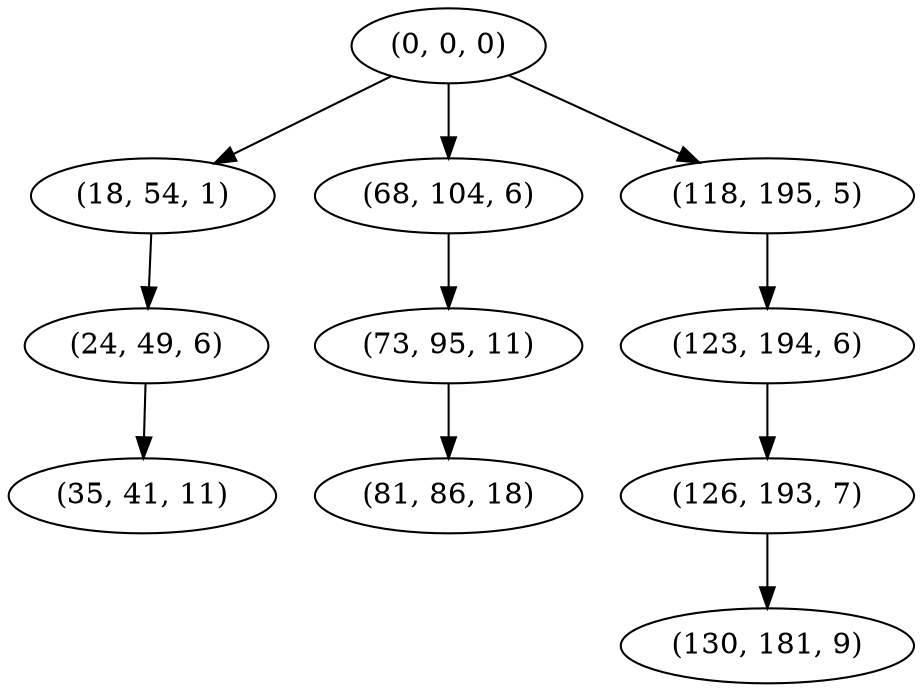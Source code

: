 digraph tree {
    "(0, 0, 0)";
    "(18, 54, 1)";
    "(24, 49, 6)";
    "(35, 41, 11)";
    "(68, 104, 6)";
    "(73, 95, 11)";
    "(81, 86, 18)";
    "(118, 195, 5)";
    "(123, 194, 6)";
    "(126, 193, 7)";
    "(130, 181, 9)";
    "(0, 0, 0)" -> "(18, 54, 1)";
    "(0, 0, 0)" -> "(68, 104, 6)";
    "(0, 0, 0)" -> "(118, 195, 5)";
    "(18, 54, 1)" -> "(24, 49, 6)";
    "(24, 49, 6)" -> "(35, 41, 11)";
    "(68, 104, 6)" -> "(73, 95, 11)";
    "(73, 95, 11)" -> "(81, 86, 18)";
    "(118, 195, 5)" -> "(123, 194, 6)";
    "(123, 194, 6)" -> "(126, 193, 7)";
    "(126, 193, 7)" -> "(130, 181, 9)";
}
